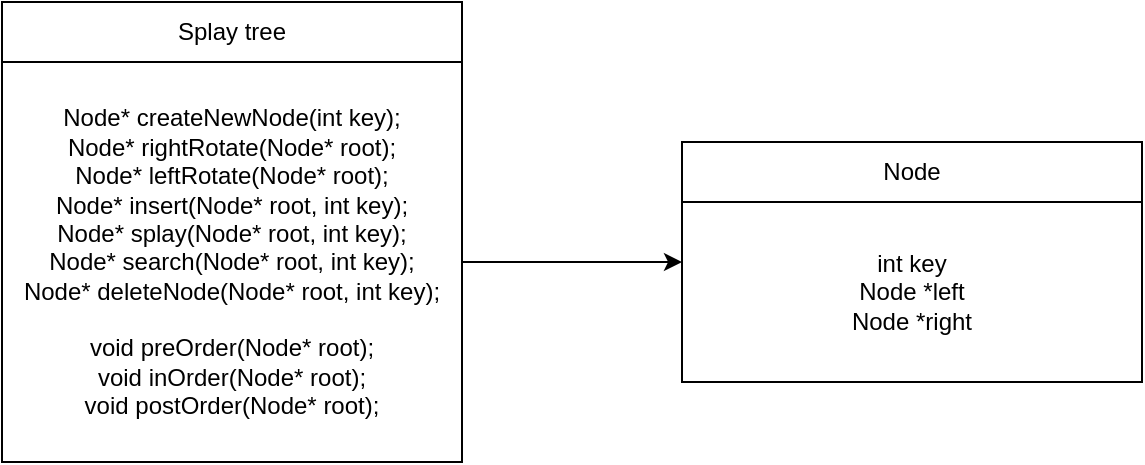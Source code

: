 <mxfile version="26.1.1">
  <diagram name="Страница — 1" id="lw4YyqoIjYACgRcpKskA">
    <mxGraphModel dx="1447" dy="807" grid="1" gridSize="10" guides="1" tooltips="1" connect="1" arrows="1" fold="1" page="1" pageScale="1" pageWidth="827" pageHeight="1169" math="0" shadow="0">
      <root>
        <mxCell id="0" />
        <mxCell id="1" parent="0" />
        <mxCell id="Ouka-V6pqD-U-KgNtd1H-1" value="Splay tree" style="swimlane;fontStyle=0;childLayout=stackLayout;horizontal=1;startSize=30;horizontalStack=0;resizeParent=1;resizeParentMax=0;resizeLast=0;collapsible=1;marginBottom=0;whiteSpace=wrap;html=1;" vertex="1" parent="1">
          <mxGeometry x="140" y="240" width="230" height="230" as="geometry" />
        </mxCell>
        <mxCell id="Ouka-V6pqD-U-KgNtd1H-2" value="&lt;div&gt;Node* createNewNode(int key);&lt;/div&gt;&lt;div&gt;Node* rightRotate(Node* root);&lt;/div&gt;&lt;div&gt;Node* leftRotate(Node* root);&lt;/div&gt;&lt;div&gt;Node* insert(Node* root, int key);&lt;/div&gt;&lt;div&gt;Node* splay(Node* root, int key);&lt;/div&gt;&lt;div&gt;Node* search(Node* root, int key);&lt;/div&gt;&lt;div&gt;Node* deleteNode(Node* root, int key);&lt;/div&gt;&lt;div&gt;&lt;br&gt;&lt;/div&gt;&lt;div&gt;void preOrder(Node* root);&lt;/div&gt;&lt;div&gt;void inOrder(Node* root);&lt;/div&gt;&lt;div&gt;void postOrder(Node* root);&lt;/div&gt;" style="text;strokeColor=none;fillColor=none;align=center;verticalAlign=middle;spacingLeft=4;spacingRight=4;overflow=hidden;points=[[0,0.5],[1,0.5]];portConstraint=eastwest;rotatable=0;whiteSpace=wrap;html=1;" vertex="1" parent="Ouka-V6pqD-U-KgNtd1H-1">
          <mxGeometry y="30" width="230" height="200" as="geometry" />
        </mxCell>
        <mxCell id="Ouka-V6pqD-U-KgNtd1H-5" value="Node" style="swimlane;fontStyle=0;childLayout=stackLayout;horizontal=1;startSize=30;horizontalStack=0;resizeParent=1;resizeParentMax=0;resizeLast=0;collapsible=1;marginBottom=0;whiteSpace=wrap;html=1;" vertex="1" parent="1">
          <mxGeometry x="480" y="310" width="230" height="120" as="geometry" />
        </mxCell>
        <mxCell id="Ouka-V6pqD-U-KgNtd1H-6" value="int key&lt;div&gt;Node *left&lt;/div&gt;&lt;div&gt;Node *right&lt;/div&gt;" style="text;strokeColor=none;fillColor=none;align=center;verticalAlign=middle;spacingLeft=4;spacingRight=4;overflow=hidden;points=[[0,0.5],[1,0.5]];portConstraint=eastwest;rotatable=0;whiteSpace=wrap;html=1;" vertex="1" parent="Ouka-V6pqD-U-KgNtd1H-5">
          <mxGeometry y="30" width="230" height="90" as="geometry" />
        </mxCell>
        <mxCell id="Ouka-V6pqD-U-KgNtd1H-8" style="edgeStyle=orthogonalEdgeStyle;rounded=0;orthogonalLoop=1;jettySize=auto;html=1;entryX=0;entryY=0.5;entryDx=0;entryDy=0;" edge="1" parent="1" source="Ouka-V6pqD-U-KgNtd1H-2" target="Ouka-V6pqD-U-KgNtd1H-5">
          <mxGeometry relative="1" as="geometry" />
        </mxCell>
      </root>
    </mxGraphModel>
  </diagram>
</mxfile>
